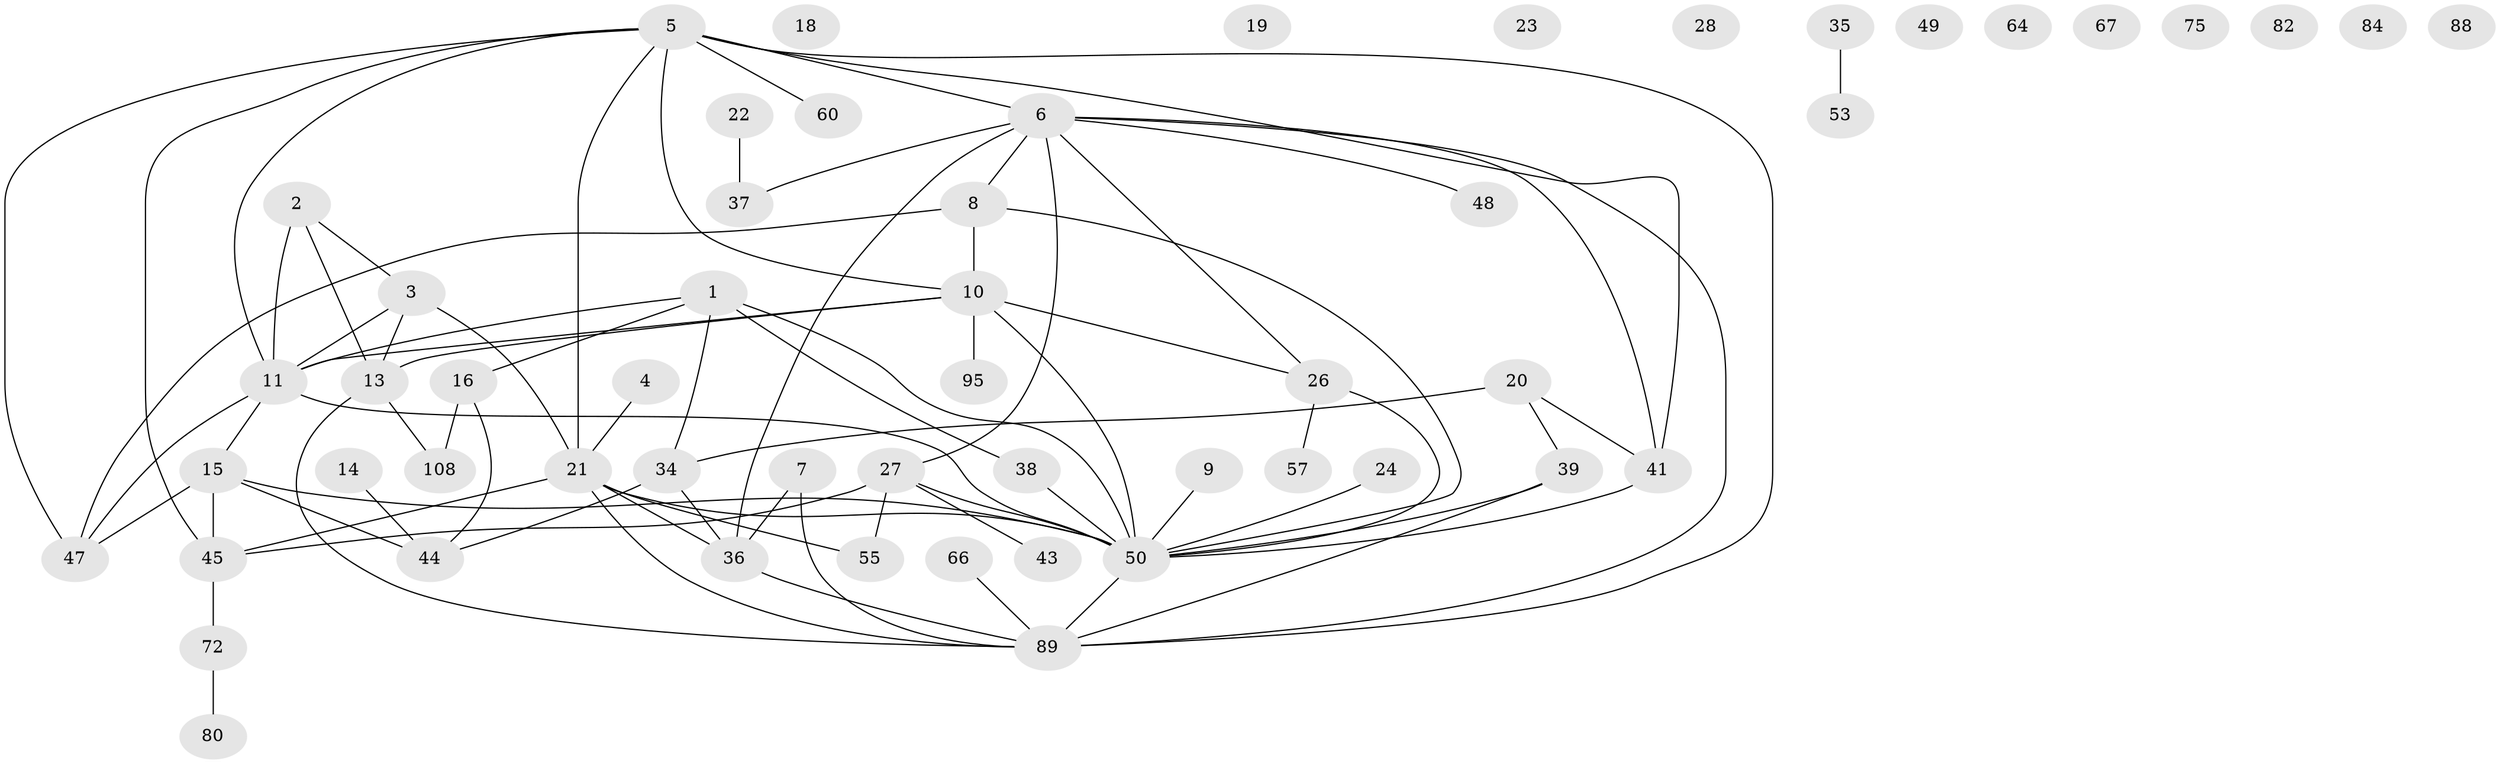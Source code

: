 // original degree distribution, {5: 0.07272727272727272, 3: 0.24545454545454545, 1: 0.22727272727272727, 4: 0.16363636363636364, 2: 0.18181818181818182, 6: 0.01818181818181818, 0: 0.07272727272727272, 7: 0.01818181818181818}
// Generated by graph-tools (version 1.1) at 2025/13/03/09/25 04:13:09]
// undirected, 55 vertices, 80 edges
graph export_dot {
graph [start="1"]
  node [color=gray90,style=filled];
  1 [super="+29+51"];
  2;
  3 [super="+65+33"];
  4;
  5 [super="+25+92+56"];
  6 [super="+78"];
  7;
  8;
  9;
  10 [super="+46+12"];
  11 [super="+83+17"];
  13 [super="+62"];
  14;
  15 [super="+61+32+31"];
  16;
  18 [super="+71"];
  19;
  20 [super="+40"];
  21 [super="+52+63"];
  22;
  23;
  24;
  26 [super="+30"];
  27 [super="+42"];
  28;
  34 [super="+81+54"];
  35;
  36 [super="+68"];
  37 [super="+59"];
  38;
  39;
  41 [super="+79"];
  43;
  44 [super="+85"];
  45 [super="+98"];
  47 [super="+69"];
  48;
  49;
  50 [super="+76"];
  53;
  55;
  57;
  60;
  64;
  66;
  67;
  72;
  75 [super="+94"];
  80;
  82 [super="+102"];
  84;
  88;
  89 [super="+101+90"];
  95;
  108;
  1 -- 16;
  1 -- 34;
  1 -- 38;
  1 -- 11;
  1 -- 50;
  2 -- 3;
  2 -- 11;
  2 -- 13;
  3 -- 11;
  3 -- 21;
  3 -- 13;
  4 -- 21;
  5 -- 89 [weight=2];
  5 -- 45;
  5 -- 21 [weight=2];
  5 -- 11;
  5 -- 6;
  5 -- 41;
  5 -- 60;
  5 -- 10;
  5 -- 47;
  6 -- 27 [weight=2];
  6 -- 36;
  6 -- 37 [weight=2];
  6 -- 8;
  6 -- 41;
  6 -- 48;
  6 -- 89;
  6 -- 26;
  7 -- 89;
  7 -- 36;
  8 -- 47;
  8 -- 50;
  8 -- 10;
  9 -- 50;
  10 -- 11;
  10 -- 13;
  10 -- 50;
  10 -- 26;
  10 -- 95;
  11 -- 15;
  11 -- 47;
  11 -- 50;
  13 -- 108;
  13 -- 89;
  14 -- 44;
  15 -- 45;
  15 -- 44;
  15 -- 50;
  15 -- 47;
  16 -- 44;
  16 -- 108;
  20 -- 41;
  20 -- 34;
  20 -- 39;
  21 -- 50;
  21 -- 55;
  21 -- 89;
  21 -- 45;
  21 -- 36;
  22 -- 37;
  24 -- 50;
  26 -- 50;
  26 -- 57;
  27 -- 55;
  27 -- 43;
  27 -- 45;
  27 -- 50;
  34 -- 44;
  34 -- 36;
  35 -- 53;
  36 -- 89;
  38 -- 50 [weight=2];
  39 -- 89;
  39 -- 50;
  41 -- 50;
  45 -- 72;
  50 -- 89;
  66 -- 89;
  72 -- 80;
}
